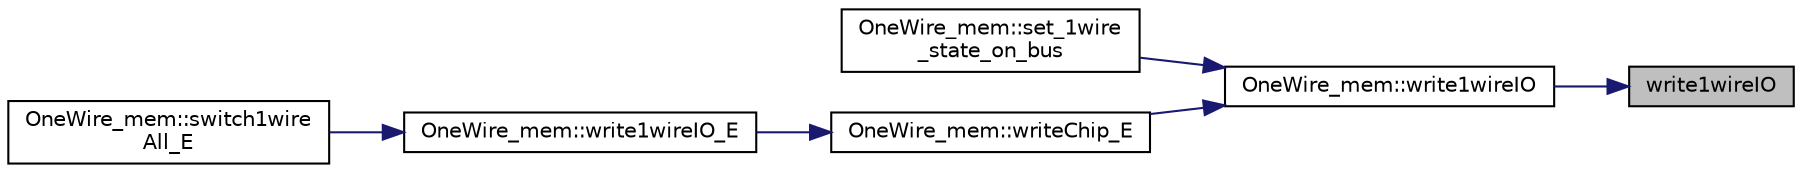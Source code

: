 digraph "write1wireIO"
{
 // INTERACTIVE_SVG=YES
 // LATEX_PDF_SIZE
  edge [fontname="Helvetica",fontsize="10",labelfontname="Helvetica",labelfontsize="10"];
  node [fontname="Helvetica",fontsize="10",shape=record];
  rankdir="RL";
  Node1 [label="write1wireIO",height=0.2,width=0.4,color="black", fillcolor="grey75", style="filled", fontcolor="black",tooltip="Writes bitmap to 1-wire pin IO Register(Sets all the IO pins on the 1-wire chip)."];
  Node1 -> Node2 [dir="back",color="midnightblue",fontsize="10",style="solid"];
  Node2 [label="OneWire_mem::write1wireIO",height=0.2,width=0.4,color="black", fillcolor="white", style="filled",URL="$class_one_wire__mem.html#a2b1b128bc556e371bfcb7b079c323824",tooltip="Wrapper func to call global func with ( ow[owIndex] , addr , state )"];
  Node2 -> Node3 [dir="back",color="midnightblue",fontsize="10",style="solid"];
  Node3 [label="OneWire_mem::set_1wire\l_state_on_bus",height=0.2,width=0.4,color="black", fillcolor="white", style="filled",URL="$class_one_wire__mem.html#ae5d9f16ae93c13a452a4fd33b5ead458",tooltip="Set the 1wire chip IO pin state."];
  Node2 -> Node4 [dir="back",color="midnightblue",fontsize="10",style="solid"];
  Node4 [label="OneWire_mem::writeChip_E",height=0.2,width=0.4,color="black", fillcolor="white", style="filled",URL="$class_one_wire__mem.html#abd64b471807251802d190f1c3d3d3034",tooltip="Write IO to chip and save state. Works with last chip in working vars(workingAddr)."];
  Node4 -> Node5 [dir="back",color="midnightblue",fontsize="10",style="solid"];
  Node5 [label="OneWire_mem::write1wireIO_E",height=0.2,width=0.4,color="black", fillcolor="white", style="filled",URL="$class_one_wire__mem.html#a78917ec5043843e1db5bb3018320aab9",tooltip="Set 1-wire chip IO pin bitmask(register on chip) for chip stored in EEProm. todo only handles DS2413."];
  Node5 -> Node6 [dir="back",color="midnightblue",fontsize="10",style="solid"];
  Node6 [label="OneWire_mem::switch1wire\lAll_E",height=0.2,width=0.4,color="black", fillcolor="white", style="filled",URL="$class_one_wire__mem.html#a2bc839954ab289d046fe725cc795ea77",tooltip="Set IO pins on all saved 1-wire chips."];
}
